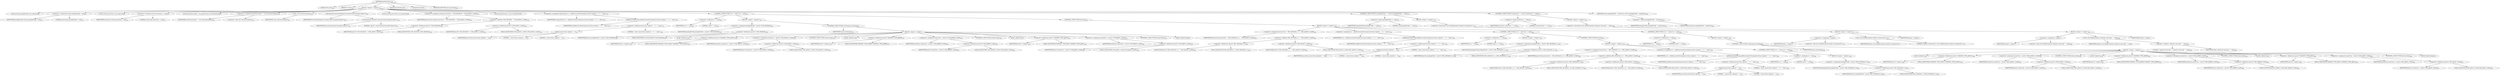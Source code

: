 digraph "getMainClass" {  
"985" [label = <(METHOD,getMainClass)<SUB>409</SUB>> ]
"986" [label = <(PARAM,Path path)<SUB>409</SUB>> ]
"987" [label = <(PARAM,int type)<SUB>409</SUB>> ]
"988" [label = <(BLOCK,&lt;empty&gt;,&lt;empty&gt;)<SUB>410</SUB>> ]
"989" [label = <(LOCAL,String packagePrefix: java.lang.String)> ]
"990" [label = <(&lt;operator&gt;.assignment,String packagePrefix = null)<SUB>411</SUB>> ]
"991" [label = <(IDENTIFIER,packagePrefix,String packagePrefix = null)<SUB>411</SUB>> ]
"992" [label = <(LITERAL,null,String packagePrefix = null)<SUB>411</SUB>> ]
"993" [label = <(LOCAL,String mainClass: java.lang.String)> ]
"994" [label = <(&lt;operator&gt;.assignment,String mainClass = null)<SUB>412</SUB>> ]
"995" [label = <(IDENTIFIER,mainClass,String mainClass = null)<SUB>412</SUB>> ]
"996" [label = <(LITERAL,null,String mainClass = null)<SUB>412</SUB>> ]
"17" [label = <(LOCAL,AntClassLoader l: org.apache.tools.ant.AntClassLoader)> ]
"997" [label = <(&lt;operator&gt;.assignment,AntClassLoader l = new AntClassLoader())<SUB>414</SUB>> ]
"998" [label = <(IDENTIFIER,l,AntClassLoader l = new AntClassLoader())<SUB>414</SUB>> ]
"999" [label = <(&lt;operator&gt;.alloc,new AntClassLoader())<SUB>414</SUB>> ]
"1000" [label = <(&lt;init&gt;,new AntClassLoader())<SUB>414</SUB>> ]
"16" [label = <(IDENTIFIER,l,new AntClassLoader())<SUB>414</SUB>> ]
"1001" [label = <(setClassPath,setClassPath(path.concatSystemClasspath(&quot;ignore&quot;)))<SUB>415</SUB>> ]
"1002" [label = <(IDENTIFIER,l,setClassPath(path.concatSystemClasspath(&quot;ignore&quot;)))<SUB>415</SUB>> ]
"1003" [label = <(concatSystemClasspath,concatSystemClasspath(&quot;ignore&quot;))<SUB>415</SUB>> ]
"1004" [label = <(IDENTIFIER,path,concatSystemClasspath(&quot;ignore&quot;))<SUB>415</SUB>> ]
"1005" [label = <(LITERAL,&quot;ignore&quot;,concatSystemClasspath(&quot;ignore&quot;))<SUB>415</SUB>> ]
"1006" [label = <(LOCAL,String javaccClass: java.lang.String)> ]
"1007" [label = <(&lt;operator&gt;.assignment,String javaccClass = COM_PACKAGE + COM_JAVACC_CLASS)<SUB>416</SUB>> ]
"1008" [label = <(IDENTIFIER,javaccClass,String javaccClass = COM_PACKAGE + COM_JAVACC_CLASS)<SUB>416</SUB>> ]
"1009" [label = <(&lt;operator&gt;.addition,COM_PACKAGE + COM_JAVACC_CLASS)<SUB>416</SUB>> ]
"1010" [label = <(&lt;operator&gt;.fieldAccess,JavaCC.COM_PACKAGE)<SUB>416</SUB>> ]
"1011" [label = <(IDENTIFIER,JavaCC,COM_PACKAGE + COM_JAVACC_CLASS)<SUB>416</SUB>> ]
"1012" [label = <(FIELD_IDENTIFIER,COM_PACKAGE,COM_PACKAGE)<SUB>416</SUB>> ]
"1013" [label = <(&lt;operator&gt;.fieldAccess,JavaCC.COM_JAVACC_CLASS)<SUB>416</SUB>> ]
"1014" [label = <(IDENTIFIER,JavaCC,COM_PACKAGE + COM_JAVACC_CLASS)<SUB>416</SUB>> ]
"1015" [label = <(FIELD_IDENTIFIER,COM_JAVACC_CLASS,COM_JAVACC_CLASS)<SUB>416</SUB>> ]
"1016" [label = <(LOCAL,InputStream is: java.io.InputStream)> ]
"1017" [label = <(&lt;operator&gt;.assignment,InputStream is = getResourceAsStream(javaccClass.replace('.', '/') + &quot;.class&quot;))<SUB>417</SUB>> ]
"1018" [label = <(IDENTIFIER,is,InputStream is = getResourceAsStream(javaccClass.replace('.', '/') + &quot;.class&quot;))<SUB>417</SUB>> ]
"1019" [label = <(getResourceAsStream,getResourceAsStream(javaccClass.replace('.', '/') + &quot;.class&quot;))<SUB>417</SUB>> ]
"1020" [label = <(IDENTIFIER,l,getResourceAsStream(javaccClass.replace('.', '/') + &quot;.class&quot;))<SUB>417</SUB>> ]
"1021" [label = <(&lt;operator&gt;.addition,javaccClass.replace('.', '/') + &quot;.class&quot;)<SUB>417</SUB>> ]
"1022" [label = <(replace,javaccClass.replace('.', '/'))<SUB>417</SUB>> ]
"1023" [label = <(IDENTIFIER,javaccClass,javaccClass.replace('.', '/'))<SUB>417</SUB>> ]
"1024" [label = <(LITERAL,'.',javaccClass.replace('.', '/'))<SUB>417</SUB>> ]
"1025" [label = <(LITERAL,'/',javaccClass.replace('.', '/'))<SUB>417</SUB>> ]
"1026" [label = <(LITERAL,&quot;.class&quot;,javaccClass.replace('.', '/') + &quot;.class&quot;)<SUB>418</SUB>> ]
"1027" [label = <(CONTROL_STRUCTURE,if (is != null),if (is != null))<SUB>419</SUB>> ]
"1028" [label = <(&lt;operator&gt;.notEquals,is != null)<SUB>419</SUB>> ]
"1029" [label = <(IDENTIFIER,is,is != null)<SUB>419</SUB>> ]
"1030" [label = <(LITERAL,null,is != null)<SUB>419</SUB>> ]
"1031" [label = <(BLOCK,&lt;empty&gt;,&lt;empty&gt;)<SUB>419</SUB>> ]
"1032" [label = <(&lt;operator&gt;.assignment,packagePrefix = JavaCC.COM_PACKAGE)<SUB>420</SUB>> ]
"1033" [label = <(IDENTIFIER,packagePrefix,packagePrefix = JavaCC.COM_PACKAGE)<SUB>420</SUB>> ]
"1034" [label = <(&lt;operator&gt;.fieldAccess,JavaCC.COM_PACKAGE)<SUB>420</SUB>> ]
"1035" [label = <(IDENTIFIER,JavaCC,packagePrefix = JavaCC.COM_PACKAGE)<SUB>420</SUB>> ]
"1036" [label = <(FIELD_IDENTIFIER,COM_PACKAGE,COM_PACKAGE)<SUB>420</SUB>> ]
"1037" [label = <(CONTROL_STRUCTURE,switch(type),switch(type))> ]
"1038" [label = <(IDENTIFIER,type,switch(type))<SUB>421</SUB>> ]
"1039" [label = <(BLOCK,&lt;empty&gt;,&lt;empty&gt;)> ]
"1040" [label = <(JUMP_TARGET,case)> ]
"1041" [label = <(&lt;operator&gt;.fieldAccess,JavaCC.TASKDEF_TYPE_JAVACC)<SUB>422</SUB>> ]
"1042" [label = <(IDENTIFIER,JavaCC,&lt;empty&gt;)<SUB>422</SUB>> ]
"1043" [label = <(FIELD_IDENTIFIER,TASKDEF_TYPE_JAVACC,TASKDEF_TYPE_JAVACC)<SUB>422</SUB>> ]
"1044" [label = <(&lt;operator&gt;.assignment,mainClass = JavaCC.COM_JAVACC_CLASS)<SUB>423</SUB>> ]
"1045" [label = <(IDENTIFIER,mainClass,mainClass = JavaCC.COM_JAVACC_CLASS)<SUB>423</SUB>> ]
"1046" [label = <(&lt;operator&gt;.fieldAccess,JavaCC.COM_JAVACC_CLASS)<SUB>423</SUB>> ]
"1047" [label = <(IDENTIFIER,JavaCC,mainClass = JavaCC.COM_JAVACC_CLASS)<SUB>423</SUB>> ]
"1048" [label = <(FIELD_IDENTIFIER,COM_JAVACC_CLASS,COM_JAVACC_CLASS)<SUB>423</SUB>> ]
"1049" [label = <(CONTROL_STRUCTURE,break;,break;)<SUB>425</SUB>> ]
"1050" [label = <(JUMP_TARGET,case)> ]
"1051" [label = <(&lt;operator&gt;.fieldAccess,JavaCC.TASKDEF_TYPE_JJTREE)<SUB>427</SUB>> ]
"1052" [label = <(IDENTIFIER,JavaCC,&lt;empty&gt;)<SUB>427</SUB>> ]
"1053" [label = <(FIELD_IDENTIFIER,TASKDEF_TYPE_JJTREE,TASKDEF_TYPE_JJTREE)<SUB>427</SUB>> ]
"1054" [label = <(&lt;operator&gt;.assignment,mainClass = JavaCC.COM_JJTREE_CLASS)<SUB>428</SUB>> ]
"1055" [label = <(IDENTIFIER,mainClass,mainClass = JavaCC.COM_JJTREE_CLASS)<SUB>428</SUB>> ]
"1056" [label = <(&lt;operator&gt;.fieldAccess,JavaCC.COM_JJTREE_CLASS)<SUB>428</SUB>> ]
"1057" [label = <(IDENTIFIER,JavaCC,mainClass = JavaCC.COM_JJTREE_CLASS)<SUB>428</SUB>> ]
"1058" [label = <(FIELD_IDENTIFIER,COM_JJTREE_CLASS,COM_JJTREE_CLASS)<SUB>428</SUB>> ]
"1059" [label = <(CONTROL_STRUCTURE,break;,break;)<SUB>430</SUB>> ]
"1060" [label = <(JUMP_TARGET,case)> ]
"1061" [label = <(&lt;operator&gt;.fieldAccess,JavaCC.TASKDEF_TYPE_JJDOC)<SUB>432</SUB>> ]
"1062" [label = <(IDENTIFIER,JavaCC,&lt;empty&gt;)<SUB>432</SUB>> ]
"1063" [label = <(FIELD_IDENTIFIER,TASKDEF_TYPE_JJDOC,TASKDEF_TYPE_JJDOC)<SUB>432</SUB>> ]
"1064" [label = <(&lt;operator&gt;.assignment,mainClass = JavaCC.COM_JJDOC_CLASS)<SUB>433</SUB>> ]
"1065" [label = <(IDENTIFIER,mainClass,mainClass = JavaCC.COM_JJDOC_CLASS)<SUB>433</SUB>> ]
"1066" [label = <(&lt;operator&gt;.fieldAccess,JavaCC.COM_JJDOC_CLASS)<SUB>433</SUB>> ]
"1067" [label = <(IDENTIFIER,JavaCC,mainClass = JavaCC.COM_JJDOC_CLASS)<SUB>433</SUB>> ]
"1068" [label = <(FIELD_IDENTIFIER,COM_JJDOC_CLASS,COM_JJDOC_CLASS)<SUB>433</SUB>> ]
"1069" [label = <(CONTROL_STRUCTURE,break;,break;)<SUB>435</SUB>> ]
"1070" [label = <(JUMP_TARGET,default)> ]
"1071" [label = <(CONTROL_STRUCTURE,else,else)<SUB>439</SUB>> ]
"1072" [label = <(BLOCK,&lt;empty&gt;,&lt;empty&gt;)<SUB>439</SUB>> ]
"1073" [label = <(&lt;operator&gt;.assignment,javaccClass = ORG_PACKAGE_3_1 + ORG_JAVACC_CLASS)<SUB>440</SUB>> ]
"1074" [label = <(IDENTIFIER,javaccClass,javaccClass = ORG_PACKAGE_3_1 + ORG_JAVACC_CLASS)<SUB>440</SUB>> ]
"1075" [label = <(&lt;operator&gt;.addition,ORG_PACKAGE_3_1 + ORG_JAVACC_CLASS)<SUB>440</SUB>> ]
"1076" [label = <(&lt;operator&gt;.fieldAccess,JavaCC.ORG_PACKAGE_3_1)<SUB>440</SUB>> ]
"1077" [label = <(IDENTIFIER,JavaCC,ORG_PACKAGE_3_1 + ORG_JAVACC_CLASS)<SUB>440</SUB>> ]
"1078" [label = <(FIELD_IDENTIFIER,ORG_PACKAGE_3_1,ORG_PACKAGE_3_1)<SUB>440</SUB>> ]
"1079" [label = <(&lt;operator&gt;.fieldAccess,JavaCC.ORG_JAVACC_CLASS)<SUB>440</SUB>> ]
"1080" [label = <(IDENTIFIER,JavaCC,ORG_PACKAGE_3_1 + ORG_JAVACC_CLASS)<SUB>440</SUB>> ]
"1081" [label = <(FIELD_IDENTIFIER,ORG_JAVACC_CLASS,ORG_JAVACC_CLASS)<SUB>440</SUB>> ]
"1082" [label = <(&lt;operator&gt;.assignment,is = getResourceAsStream(javaccClass.replace('.', '/') + &quot;.class&quot;))<SUB>441</SUB>> ]
"1083" [label = <(IDENTIFIER,is,is = getResourceAsStream(javaccClass.replace('.', '/') + &quot;.class&quot;))<SUB>441</SUB>> ]
"1084" [label = <(getResourceAsStream,getResourceAsStream(javaccClass.replace('.', '/') + &quot;.class&quot;))<SUB>441</SUB>> ]
"1085" [label = <(IDENTIFIER,l,getResourceAsStream(javaccClass.replace('.', '/') + &quot;.class&quot;))<SUB>441</SUB>> ]
"1086" [label = <(&lt;operator&gt;.addition,javaccClass.replace('.', '/') + &quot;.class&quot;)<SUB>441</SUB>> ]
"1087" [label = <(replace,javaccClass.replace('.', '/'))<SUB>441</SUB>> ]
"1088" [label = <(IDENTIFIER,javaccClass,javaccClass.replace('.', '/'))<SUB>441</SUB>> ]
"1089" [label = <(LITERAL,'.',javaccClass.replace('.', '/'))<SUB>441</SUB>> ]
"1090" [label = <(LITERAL,'/',javaccClass.replace('.', '/'))<SUB>441</SUB>> ]
"1091" [label = <(LITERAL,&quot;.class&quot;,javaccClass.replace('.', '/') + &quot;.class&quot;)<SUB>442</SUB>> ]
"1092" [label = <(CONTROL_STRUCTURE,if (is != null),if (is != null))<SUB>443</SUB>> ]
"1093" [label = <(&lt;operator&gt;.notEquals,is != null)<SUB>443</SUB>> ]
"1094" [label = <(IDENTIFIER,is,is != null)<SUB>443</SUB>> ]
"1095" [label = <(LITERAL,null,is != null)<SUB>443</SUB>> ]
"1096" [label = <(BLOCK,&lt;empty&gt;,&lt;empty&gt;)<SUB>443</SUB>> ]
"1097" [label = <(&lt;operator&gt;.assignment,packagePrefix = JavaCC.ORG_PACKAGE_3_1)<SUB>444</SUB>> ]
"1098" [label = <(IDENTIFIER,packagePrefix,packagePrefix = JavaCC.ORG_PACKAGE_3_1)<SUB>444</SUB>> ]
"1099" [label = <(&lt;operator&gt;.fieldAccess,JavaCC.ORG_PACKAGE_3_1)<SUB>444</SUB>> ]
"1100" [label = <(IDENTIFIER,JavaCC,packagePrefix = JavaCC.ORG_PACKAGE_3_1)<SUB>444</SUB>> ]
"1101" [label = <(FIELD_IDENTIFIER,ORG_PACKAGE_3_1,ORG_PACKAGE_3_1)<SUB>444</SUB>> ]
"1102" [label = <(CONTROL_STRUCTURE,else,else)<SUB>445</SUB>> ]
"1103" [label = <(BLOCK,&lt;empty&gt;,&lt;empty&gt;)<SUB>445</SUB>> ]
"1104" [label = <(&lt;operator&gt;.assignment,javaccClass = ORG_PACKAGE_3_0 + ORG_JAVACC_CLASS)<SUB>446</SUB>> ]
"1105" [label = <(IDENTIFIER,javaccClass,javaccClass = ORG_PACKAGE_3_0 + ORG_JAVACC_CLASS)<SUB>446</SUB>> ]
"1106" [label = <(&lt;operator&gt;.addition,ORG_PACKAGE_3_0 + ORG_JAVACC_CLASS)<SUB>446</SUB>> ]
"1107" [label = <(&lt;operator&gt;.fieldAccess,JavaCC.ORG_PACKAGE_3_0)<SUB>446</SUB>> ]
"1108" [label = <(IDENTIFIER,JavaCC,ORG_PACKAGE_3_0 + ORG_JAVACC_CLASS)<SUB>446</SUB>> ]
"1109" [label = <(FIELD_IDENTIFIER,ORG_PACKAGE_3_0,ORG_PACKAGE_3_0)<SUB>446</SUB>> ]
"1110" [label = <(&lt;operator&gt;.fieldAccess,JavaCC.ORG_JAVACC_CLASS)<SUB>446</SUB>> ]
"1111" [label = <(IDENTIFIER,JavaCC,ORG_PACKAGE_3_0 + ORG_JAVACC_CLASS)<SUB>446</SUB>> ]
"1112" [label = <(FIELD_IDENTIFIER,ORG_JAVACC_CLASS,ORG_JAVACC_CLASS)<SUB>446</SUB>> ]
"1113" [label = <(&lt;operator&gt;.assignment,is = getResourceAsStream(javaccClass.replace('.', '/') + &quot;.class&quot;))<SUB>447</SUB>> ]
"1114" [label = <(IDENTIFIER,is,is = getResourceAsStream(javaccClass.replace('.', '/') + &quot;.class&quot;))<SUB>447</SUB>> ]
"1115" [label = <(getResourceAsStream,getResourceAsStream(javaccClass.replace('.', '/') + &quot;.class&quot;))<SUB>447</SUB>> ]
"1116" [label = <(IDENTIFIER,l,getResourceAsStream(javaccClass.replace('.', '/') + &quot;.class&quot;))<SUB>447</SUB>> ]
"1117" [label = <(&lt;operator&gt;.addition,javaccClass.replace('.', '/') + &quot;.class&quot;)<SUB>447</SUB>> ]
"1118" [label = <(replace,javaccClass.replace('.', '/'))<SUB>447</SUB>> ]
"1119" [label = <(IDENTIFIER,javaccClass,javaccClass.replace('.', '/'))<SUB>447</SUB>> ]
"1120" [label = <(LITERAL,'.',javaccClass.replace('.', '/'))<SUB>447</SUB>> ]
"1121" [label = <(LITERAL,'/',javaccClass.replace('.', '/'))<SUB>447</SUB>> ]
"1122" [label = <(LITERAL,&quot;.class&quot;,javaccClass.replace('.', '/') + &quot;.class&quot;)<SUB>448</SUB>> ]
"1123" [label = <(CONTROL_STRUCTURE,if (is != null),if (is != null))<SUB>449</SUB>> ]
"1124" [label = <(&lt;operator&gt;.notEquals,is != null)<SUB>449</SUB>> ]
"1125" [label = <(IDENTIFIER,is,is != null)<SUB>449</SUB>> ]
"1126" [label = <(LITERAL,null,is != null)<SUB>449</SUB>> ]
"1127" [label = <(BLOCK,&lt;empty&gt;,&lt;empty&gt;)<SUB>449</SUB>> ]
"1128" [label = <(&lt;operator&gt;.assignment,packagePrefix = JavaCC.ORG_PACKAGE_3_0)<SUB>450</SUB>> ]
"1129" [label = <(IDENTIFIER,packagePrefix,packagePrefix = JavaCC.ORG_PACKAGE_3_0)<SUB>450</SUB>> ]
"1130" [label = <(&lt;operator&gt;.fieldAccess,JavaCC.ORG_PACKAGE_3_0)<SUB>450</SUB>> ]
"1131" [label = <(IDENTIFIER,JavaCC,packagePrefix = JavaCC.ORG_PACKAGE_3_0)<SUB>450</SUB>> ]
"1132" [label = <(FIELD_IDENTIFIER,ORG_PACKAGE_3_0,ORG_PACKAGE_3_0)<SUB>450</SUB>> ]
"1133" [label = <(CONTROL_STRUCTURE,if (is != null),if (is != null))<SUB>454</SUB>> ]
"1134" [label = <(&lt;operator&gt;.notEquals,is != null)<SUB>454</SUB>> ]
"1135" [label = <(IDENTIFIER,is,is != null)<SUB>454</SUB>> ]
"1136" [label = <(LITERAL,null,is != null)<SUB>454</SUB>> ]
"1137" [label = <(BLOCK,&lt;empty&gt;,&lt;empty&gt;)<SUB>454</SUB>> ]
"1138" [label = <(CONTROL_STRUCTURE,switch(type),switch(type))> ]
"1139" [label = <(IDENTIFIER,type,switch(type))<SUB>455</SUB>> ]
"1140" [label = <(BLOCK,&lt;empty&gt;,&lt;empty&gt;)> ]
"1141" [label = <(JUMP_TARGET,case)> ]
"1142" [label = <(&lt;operator&gt;.fieldAccess,JavaCC.TASKDEF_TYPE_JAVACC)<SUB>456</SUB>> ]
"1143" [label = <(IDENTIFIER,JavaCC,&lt;empty&gt;)<SUB>456</SUB>> ]
"1144" [label = <(FIELD_IDENTIFIER,TASKDEF_TYPE_JAVACC,TASKDEF_TYPE_JAVACC)<SUB>456</SUB>> ]
"1145" [label = <(&lt;operator&gt;.assignment,mainClass = JavaCC.ORG_JAVACC_CLASS)<SUB>457</SUB>> ]
"1146" [label = <(IDENTIFIER,mainClass,mainClass = JavaCC.ORG_JAVACC_CLASS)<SUB>457</SUB>> ]
"1147" [label = <(&lt;operator&gt;.fieldAccess,JavaCC.ORG_JAVACC_CLASS)<SUB>457</SUB>> ]
"1148" [label = <(IDENTIFIER,JavaCC,mainClass = JavaCC.ORG_JAVACC_CLASS)<SUB>457</SUB>> ]
"1149" [label = <(FIELD_IDENTIFIER,ORG_JAVACC_CLASS,ORG_JAVACC_CLASS)<SUB>457</SUB>> ]
"1150" [label = <(CONTROL_STRUCTURE,break;,break;)<SUB>459</SUB>> ]
"1151" [label = <(JUMP_TARGET,case)> ]
"1152" [label = <(&lt;operator&gt;.fieldAccess,JavaCC.TASKDEF_TYPE_JJTREE)<SUB>461</SUB>> ]
"1153" [label = <(IDENTIFIER,JavaCC,&lt;empty&gt;)<SUB>461</SUB>> ]
"1154" [label = <(FIELD_IDENTIFIER,TASKDEF_TYPE_JJTREE,TASKDEF_TYPE_JJTREE)<SUB>461</SUB>> ]
"1155" [label = <(&lt;operator&gt;.assignment,mainClass = JavaCC.ORG_JJTREE_CLASS)<SUB>462</SUB>> ]
"1156" [label = <(IDENTIFIER,mainClass,mainClass = JavaCC.ORG_JJTREE_CLASS)<SUB>462</SUB>> ]
"1157" [label = <(&lt;operator&gt;.fieldAccess,JavaCC.ORG_JJTREE_CLASS)<SUB>462</SUB>> ]
"1158" [label = <(IDENTIFIER,JavaCC,mainClass = JavaCC.ORG_JJTREE_CLASS)<SUB>462</SUB>> ]
"1159" [label = <(FIELD_IDENTIFIER,ORG_JJTREE_CLASS,ORG_JJTREE_CLASS)<SUB>462</SUB>> ]
"1160" [label = <(CONTROL_STRUCTURE,break;,break;)<SUB>464</SUB>> ]
"1161" [label = <(JUMP_TARGET,case)> ]
"1162" [label = <(&lt;operator&gt;.fieldAccess,JavaCC.TASKDEF_TYPE_JJDOC)<SUB>466</SUB>> ]
"1163" [label = <(IDENTIFIER,JavaCC,&lt;empty&gt;)<SUB>466</SUB>> ]
"1164" [label = <(FIELD_IDENTIFIER,TASKDEF_TYPE_JJDOC,TASKDEF_TYPE_JJDOC)<SUB>466</SUB>> ]
"1165" [label = <(&lt;operator&gt;.assignment,mainClass = JavaCC.ORG_JJDOC_CLASS)<SUB>467</SUB>> ]
"1166" [label = <(IDENTIFIER,mainClass,mainClass = JavaCC.ORG_JJDOC_CLASS)<SUB>467</SUB>> ]
"1167" [label = <(&lt;operator&gt;.fieldAccess,JavaCC.ORG_JJDOC_CLASS)<SUB>467</SUB>> ]
"1168" [label = <(IDENTIFIER,JavaCC,mainClass = JavaCC.ORG_JJDOC_CLASS)<SUB>467</SUB>> ]
"1169" [label = <(FIELD_IDENTIFIER,ORG_JJDOC_CLASS,ORG_JJDOC_CLASS)<SUB>467</SUB>> ]
"1170" [label = <(CONTROL_STRUCTURE,break;,break;)<SUB>469</SUB>> ]
"1171" [label = <(JUMP_TARGET,default)> ]
"1172" [label = <(CONTROL_STRUCTURE,if (packagePrefix == null),if (packagePrefix == null))<SUB>476</SUB>> ]
"1173" [label = <(&lt;operator&gt;.equals,packagePrefix == null)<SUB>476</SUB>> ]
"1174" [label = <(IDENTIFIER,packagePrefix,packagePrefix == null)<SUB>476</SUB>> ]
"1175" [label = <(LITERAL,null,packagePrefix == null)<SUB>476</SUB>> ]
"1176" [label = <(BLOCK,&lt;empty&gt;,&lt;empty&gt;)<SUB>476</SUB>> ]
"1177" [label = <(&lt;operator&gt;.throw,throw new BuildException(&quot;failed to load JavaCC&quot;);)<SUB>477</SUB>> ]
"1178" [label = <(BLOCK,&lt;empty&gt;,&lt;empty&gt;)<SUB>477</SUB>> ]
"1179" [label = <(&lt;operator&gt;.assignment,&lt;empty&gt;)> ]
"1180" [label = <(IDENTIFIER,$obj11,&lt;empty&gt;)> ]
"1181" [label = <(&lt;operator&gt;.alloc,new BuildException(&quot;failed to load JavaCC&quot;))<SUB>477</SUB>> ]
"1182" [label = <(&lt;init&gt;,new BuildException(&quot;failed to load JavaCC&quot;))<SUB>477</SUB>> ]
"1183" [label = <(IDENTIFIER,$obj11,new BuildException(&quot;failed to load JavaCC&quot;))> ]
"1184" [label = <(LITERAL,&quot;failed to load JavaCC&quot;,new BuildException(&quot;failed to load JavaCC&quot;))<SUB>477</SUB>> ]
"1185" [label = <(IDENTIFIER,$obj11,&lt;empty&gt;)> ]
"1186" [label = <(CONTROL_STRUCTURE,if (mainClass == null),if (mainClass == null))<SUB>479</SUB>> ]
"1187" [label = <(&lt;operator&gt;.equals,mainClass == null)<SUB>479</SUB>> ]
"1188" [label = <(IDENTIFIER,mainClass,mainClass == null)<SUB>479</SUB>> ]
"1189" [label = <(LITERAL,null,mainClass == null)<SUB>479</SUB>> ]
"1190" [label = <(BLOCK,&lt;empty&gt;,&lt;empty&gt;)<SUB>479</SUB>> ]
"1191" [label = <(&lt;operator&gt;.throw,throw new BuildException(&quot;unknown task type &quot; + type);)<SUB>480</SUB>> ]
"1192" [label = <(BLOCK,&lt;empty&gt;,&lt;empty&gt;)<SUB>480</SUB>> ]
"1193" [label = <(&lt;operator&gt;.assignment,&lt;empty&gt;)> ]
"1194" [label = <(IDENTIFIER,$obj12,&lt;empty&gt;)> ]
"1195" [label = <(&lt;operator&gt;.alloc,new BuildException(&quot;unknown task type &quot; + type))<SUB>480</SUB>> ]
"1196" [label = <(&lt;init&gt;,new BuildException(&quot;unknown task type &quot; + type))<SUB>480</SUB>> ]
"1197" [label = <(IDENTIFIER,$obj12,new BuildException(&quot;unknown task type &quot; + type))> ]
"1198" [label = <(&lt;operator&gt;.addition,&quot;unknown task type &quot; + type)<SUB>480</SUB>> ]
"1199" [label = <(LITERAL,&quot;unknown task type &quot;,&quot;unknown task type &quot; + type)<SUB>480</SUB>> ]
"1200" [label = <(IDENTIFIER,type,&quot;unknown task type &quot; + type)<SUB>480</SUB>> ]
"1201" [label = <(IDENTIFIER,$obj12,&lt;empty&gt;)> ]
"1202" [label = <(RETURN,return packagePrefix + mainClass;,return packagePrefix + mainClass;)<SUB>482</SUB>> ]
"1203" [label = <(&lt;operator&gt;.addition,packagePrefix + mainClass)<SUB>482</SUB>> ]
"1204" [label = <(IDENTIFIER,packagePrefix,packagePrefix + mainClass)<SUB>482</SUB>> ]
"1205" [label = <(IDENTIFIER,mainClass,packagePrefix + mainClass)<SUB>482</SUB>> ]
"1206" [label = <(MODIFIER,PROTECTED)> ]
"1207" [label = <(MODIFIER,STATIC)> ]
"1208" [label = <(METHOD_RETURN,java.lang.String)<SUB>409</SUB>> ]
  "985" -> "986" 
  "985" -> "987" 
  "985" -> "988" 
  "985" -> "1206" 
  "985" -> "1207" 
  "985" -> "1208" 
  "988" -> "989" 
  "988" -> "990" 
  "988" -> "993" 
  "988" -> "994" 
  "988" -> "17" 
  "988" -> "997" 
  "988" -> "1000" 
  "988" -> "1001" 
  "988" -> "1006" 
  "988" -> "1007" 
  "988" -> "1016" 
  "988" -> "1017" 
  "988" -> "1027" 
  "988" -> "1172" 
  "988" -> "1186" 
  "988" -> "1202" 
  "990" -> "991" 
  "990" -> "992" 
  "994" -> "995" 
  "994" -> "996" 
  "997" -> "998" 
  "997" -> "999" 
  "1000" -> "16" 
  "1001" -> "1002" 
  "1001" -> "1003" 
  "1003" -> "1004" 
  "1003" -> "1005" 
  "1007" -> "1008" 
  "1007" -> "1009" 
  "1009" -> "1010" 
  "1009" -> "1013" 
  "1010" -> "1011" 
  "1010" -> "1012" 
  "1013" -> "1014" 
  "1013" -> "1015" 
  "1017" -> "1018" 
  "1017" -> "1019" 
  "1019" -> "1020" 
  "1019" -> "1021" 
  "1021" -> "1022" 
  "1021" -> "1026" 
  "1022" -> "1023" 
  "1022" -> "1024" 
  "1022" -> "1025" 
  "1027" -> "1028" 
  "1027" -> "1031" 
  "1027" -> "1071" 
  "1028" -> "1029" 
  "1028" -> "1030" 
  "1031" -> "1032" 
  "1031" -> "1037" 
  "1032" -> "1033" 
  "1032" -> "1034" 
  "1034" -> "1035" 
  "1034" -> "1036" 
  "1037" -> "1038" 
  "1037" -> "1039" 
  "1039" -> "1040" 
  "1039" -> "1041" 
  "1039" -> "1044" 
  "1039" -> "1049" 
  "1039" -> "1050" 
  "1039" -> "1051" 
  "1039" -> "1054" 
  "1039" -> "1059" 
  "1039" -> "1060" 
  "1039" -> "1061" 
  "1039" -> "1064" 
  "1039" -> "1069" 
  "1039" -> "1070" 
  "1041" -> "1042" 
  "1041" -> "1043" 
  "1044" -> "1045" 
  "1044" -> "1046" 
  "1046" -> "1047" 
  "1046" -> "1048" 
  "1051" -> "1052" 
  "1051" -> "1053" 
  "1054" -> "1055" 
  "1054" -> "1056" 
  "1056" -> "1057" 
  "1056" -> "1058" 
  "1061" -> "1062" 
  "1061" -> "1063" 
  "1064" -> "1065" 
  "1064" -> "1066" 
  "1066" -> "1067" 
  "1066" -> "1068" 
  "1071" -> "1072" 
  "1072" -> "1073" 
  "1072" -> "1082" 
  "1072" -> "1092" 
  "1072" -> "1133" 
  "1073" -> "1074" 
  "1073" -> "1075" 
  "1075" -> "1076" 
  "1075" -> "1079" 
  "1076" -> "1077" 
  "1076" -> "1078" 
  "1079" -> "1080" 
  "1079" -> "1081" 
  "1082" -> "1083" 
  "1082" -> "1084" 
  "1084" -> "1085" 
  "1084" -> "1086" 
  "1086" -> "1087" 
  "1086" -> "1091" 
  "1087" -> "1088" 
  "1087" -> "1089" 
  "1087" -> "1090" 
  "1092" -> "1093" 
  "1092" -> "1096" 
  "1092" -> "1102" 
  "1093" -> "1094" 
  "1093" -> "1095" 
  "1096" -> "1097" 
  "1097" -> "1098" 
  "1097" -> "1099" 
  "1099" -> "1100" 
  "1099" -> "1101" 
  "1102" -> "1103" 
  "1103" -> "1104" 
  "1103" -> "1113" 
  "1103" -> "1123" 
  "1104" -> "1105" 
  "1104" -> "1106" 
  "1106" -> "1107" 
  "1106" -> "1110" 
  "1107" -> "1108" 
  "1107" -> "1109" 
  "1110" -> "1111" 
  "1110" -> "1112" 
  "1113" -> "1114" 
  "1113" -> "1115" 
  "1115" -> "1116" 
  "1115" -> "1117" 
  "1117" -> "1118" 
  "1117" -> "1122" 
  "1118" -> "1119" 
  "1118" -> "1120" 
  "1118" -> "1121" 
  "1123" -> "1124" 
  "1123" -> "1127" 
  "1124" -> "1125" 
  "1124" -> "1126" 
  "1127" -> "1128" 
  "1128" -> "1129" 
  "1128" -> "1130" 
  "1130" -> "1131" 
  "1130" -> "1132" 
  "1133" -> "1134" 
  "1133" -> "1137" 
  "1134" -> "1135" 
  "1134" -> "1136" 
  "1137" -> "1138" 
  "1138" -> "1139" 
  "1138" -> "1140" 
  "1140" -> "1141" 
  "1140" -> "1142" 
  "1140" -> "1145" 
  "1140" -> "1150" 
  "1140" -> "1151" 
  "1140" -> "1152" 
  "1140" -> "1155" 
  "1140" -> "1160" 
  "1140" -> "1161" 
  "1140" -> "1162" 
  "1140" -> "1165" 
  "1140" -> "1170" 
  "1140" -> "1171" 
  "1142" -> "1143" 
  "1142" -> "1144" 
  "1145" -> "1146" 
  "1145" -> "1147" 
  "1147" -> "1148" 
  "1147" -> "1149" 
  "1152" -> "1153" 
  "1152" -> "1154" 
  "1155" -> "1156" 
  "1155" -> "1157" 
  "1157" -> "1158" 
  "1157" -> "1159" 
  "1162" -> "1163" 
  "1162" -> "1164" 
  "1165" -> "1166" 
  "1165" -> "1167" 
  "1167" -> "1168" 
  "1167" -> "1169" 
  "1172" -> "1173" 
  "1172" -> "1176" 
  "1173" -> "1174" 
  "1173" -> "1175" 
  "1176" -> "1177" 
  "1177" -> "1178" 
  "1178" -> "1179" 
  "1178" -> "1182" 
  "1178" -> "1185" 
  "1179" -> "1180" 
  "1179" -> "1181" 
  "1182" -> "1183" 
  "1182" -> "1184" 
  "1186" -> "1187" 
  "1186" -> "1190" 
  "1187" -> "1188" 
  "1187" -> "1189" 
  "1190" -> "1191" 
  "1191" -> "1192" 
  "1192" -> "1193" 
  "1192" -> "1196" 
  "1192" -> "1201" 
  "1193" -> "1194" 
  "1193" -> "1195" 
  "1196" -> "1197" 
  "1196" -> "1198" 
  "1198" -> "1199" 
  "1198" -> "1200" 
  "1202" -> "1203" 
  "1203" -> "1204" 
  "1203" -> "1205" 
}
